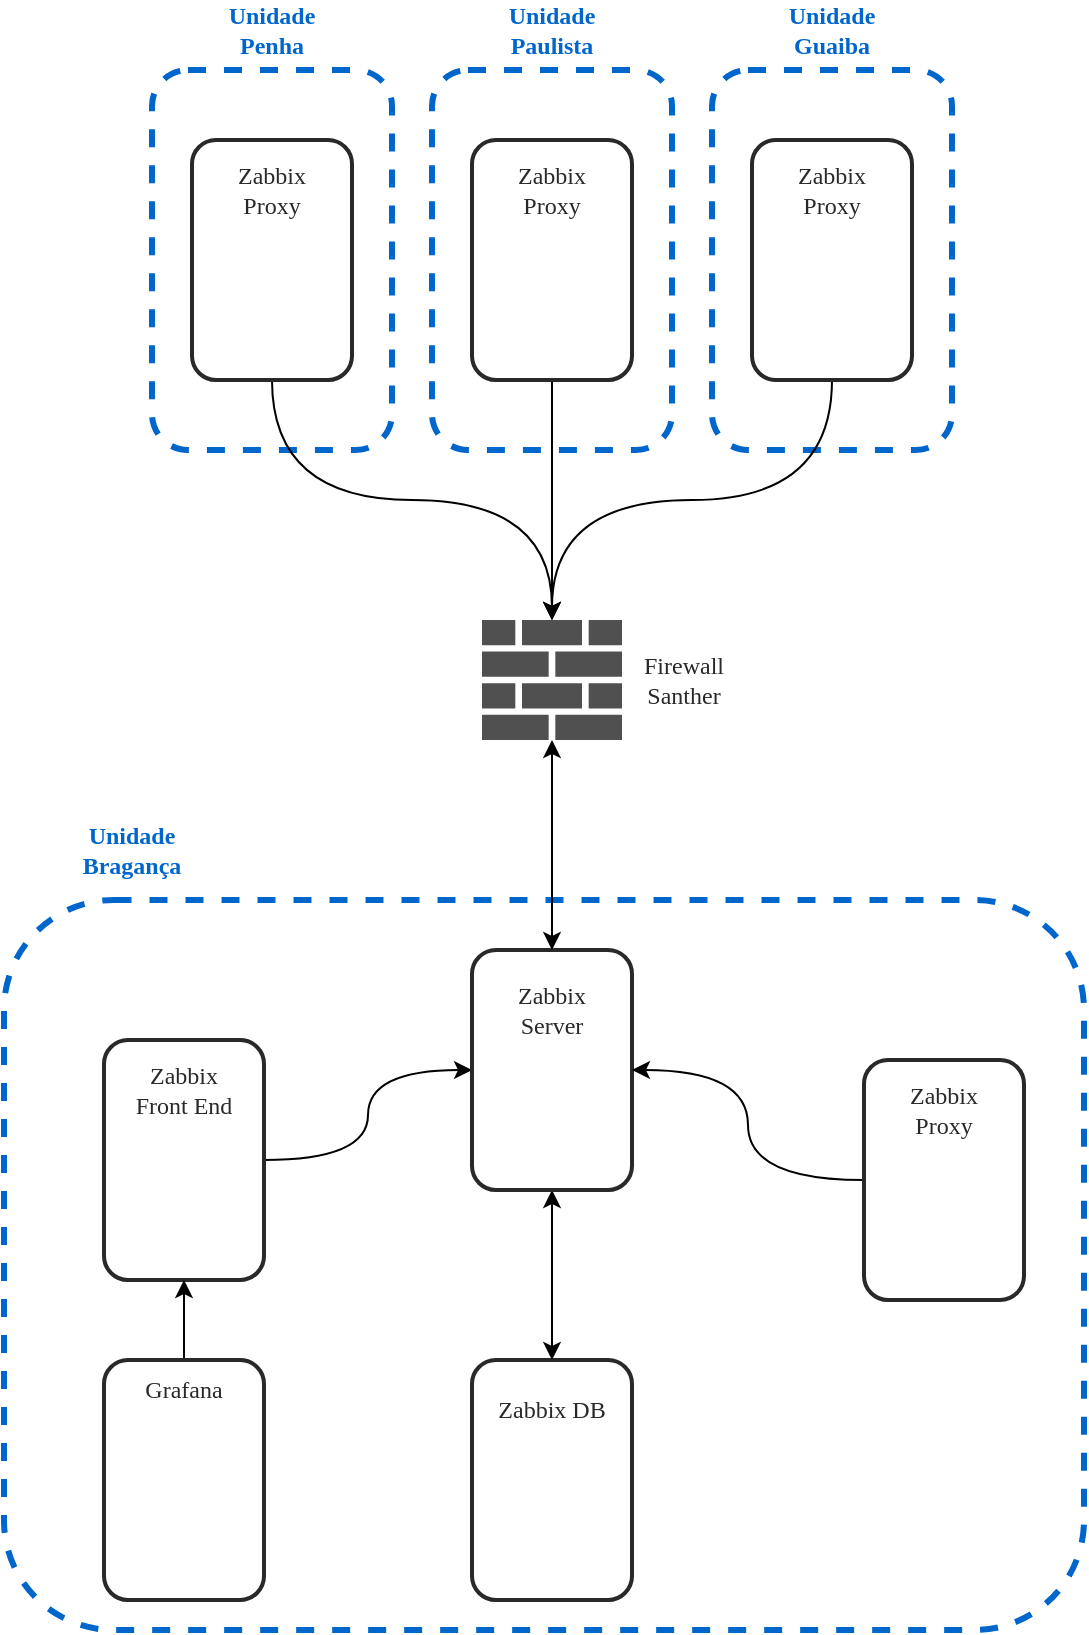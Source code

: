 <mxfile version="21.6.6" type="github">
  <diagram name="Página-1" id="_vKb9bKOPB8C2fhSJEj9">
    <mxGraphModel dx="1062" dy="579" grid="1" gridSize="10" guides="1" tooltips="1" connect="1" arrows="1" fold="1" page="1" pageScale="1" pageWidth="827" pageHeight="1169" math="0" shadow="0">
      <root>
        <mxCell id="0" />
        <mxCell id="1" parent="0" />
        <mxCell id="BhqBlKPTBCf79LWY8nK9-10" value="" style="rounded=1;whiteSpace=wrap;html=1;fillColor=none;strokeWidth=2;strokeColor=#292929;" parent="1" vertex="1">
          <mxGeometry x="414" y="760" width="80" height="120" as="geometry" />
        </mxCell>
        <mxCell id="BhqBlKPTBCf79LWY8nK9-34" value="" style="rounded=1;whiteSpace=wrap;html=1;fillColor=none;strokeColor=#0066CC;dashed=1;strokeWidth=3;" parent="1" vertex="1">
          <mxGeometry x="534" y="115" width="120" height="190" as="geometry" />
        </mxCell>
        <mxCell id="BhqBlKPTBCf79LWY8nK9-30" value="" style="rounded=1;whiteSpace=wrap;html=1;fillColor=none;strokeColor=#0066CC;dashed=1;strokeWidth=3;" parent="1" vertex="1">
          <mxGeometry x="394" y="115" width="120" height="190" as="geometry" />
        </mxCell>
        <mxCell id="BhqBlKPTBCf79LWY8nK9-26" value="" style="rounded=1;whiteSpace=wrap;html=1;fillColor=none;strokeColor=#0066CC;dashed=1;strokeWidth=3;" parent="1" vertex="1">
          <mxGeometry x="254" y="115" width="120" height="190" as="geometry" />
        </mxCell>
        <mxCell id="BhqBlKPTBCf79LWY8nK9-22" value="" style="rounded=1;whiteSpace=wrap;html=1;fillColor=none;strokeColor=#0066CC;dashed=1;strokeWidth=3;movable=1;resizable=1;rotatable=1;deletable=1;editable=1;locked=0;connectable=1;" parent="1" vertex="1">
          <mxGeometry x="180" y="530" width="540" height="365" as="geometry" />
        </mxCell>
        <mxCell id="BhqBlKPTBCf79LWY8nK9-57" style="edgeStyle=orthogonalEdgeStyle;rounded=0;orthogonalLoop=1;jettySize=auto;html=1;entryX=0;entryY=0.5;entryDx=0;entryDy=0;curved=1;" parent="1" source="BhqBlKPTBCf79LWY8nK9-3" target="BhqBlKPTBCf79LWY8nK9-11" edge="1">
          <mxGeometry relative="1" as="geometry" />
        </mxCell>
        <mxCell id="BhqBlKPTBCf79LWY8nK9-3" value="" style="rounded=1;whiteSpace=wrap;html=1;fillColor=none;strokeWidth=2;strokeColor=#292929;" parent="1" vertex="1">
          <mxGeometry x="230" y="600" width="80" height="120" as="geometry" />
        </mxCell>
        <mxCell id="BhqBlKPTBCf79LWY8nK9-58" style="edgeStyle=orthogonalEdgeStyle;rounded=0;orthogonalLoop=1;jettySize=auto;html=1;entryX=0.5;entryY=1;entryDx=0;entryDy=0;curved=1;" parent="1" source="BhqBlKPTBCf79LWY8nK9-4" target="BhqBlKPTBCf79LWY8nK9-3" edge="1">
          <mxGeometry relative="1" as="geometry" />
        </mxCell>
        <mxCell id="BhqBlKPTBCf79LWY8nK9-4" value="" style="rounded=1;whiteSpace=wrap;html=1;fillColor=none;strokeWidth=2;strokeColor=#292929;" parent="1" vertex="1">
          <mxGeometry x="230" y="760" width="80" height="120" as="geometry" />
        </mxCell>
        <mxCell id="BhqBlKPTBCf79LWY8nK9-5" value="&lt;font data-font-src=&quot;https://fonts.googleapis.com/css?family=REM&quot; face=&quot;REM&quot; color=&quot;#292929&quot;&gt;Grafana&lt;/font&gt;" style="text;html=1;strokeColor=none;fillColor=none;align=center;verticalAlign=middle;whiteSpace=wrap;rounded=0;" parent="1" vertex="1">
          <mxGeometry x="240" y="760" width="60" height="30" as="geometry" />
        </mxCell>
        <mxCell id="BhqBlKPTBCf79LWY8nK9-6" value="&lt;font face=&quot;REM&quot; color=&quot;#292929&quot;&gt;Zabbix Server&lt;br&gt;&lt;/font&gt;" style="text;html=1;strokeColor=none;fillColor=none;align=center;verticalAlign=middle;whiteSpace=wrap;rounded=0;" parent="1" vertex="1">
          <mxGeometry x="424" y="570" width="60" height="30" as="geometry" />
        </mxCell>
        <mxCell id="BhqBlKPTBCf79LWY8nK9-8" value="&lt;font face=&quot;REM&quot; color=&quot;#292929&quot;&gt;Zabbix DB&lt;br&gt;&lt;/font&gt;" style="text;html=1;strokeColor=none;fillColor=none;align=center;verticalAlign=middle;whiteSpace=wrap;rounded=0;" parent="1" vertex="1">
          <mxGeometry x="424" y="770" width="60" height="30" as="geometry" />
        </mxCell>
        <mxCell id="BhqBlKPTBCf79LWY8nK9-9" value="&lt;font face=&quot;REM&quot; color=&quot;#292929&quot;&gt;Zabbix Front End&lt;br&gt;&lt;/font&gt;" style="text;html=1;strokeColor=none;fillColor=none;align=center;verticalAlign=middle;whiteSpace=wrap;rounded=0;" parent="1" vertex="1">
          <mxGeometry x="240" y="610" width="60" height="30" as="geometry" />
        </mxCell>
        <mxCell id="BhqBlKPTBCf79LWY8nK9-45" style="edgeStyle=orthogonalEdgeStyle;rounded=0;orthogonalLoop=1;jettySize=auto;html=1;entryX=0.5;entryY=0;entryDx=0;entryDy=0;curved=1;startArrow=classic;startFill=1;" parent="1" source="BhqBlKPTBCf79LWY8nK9-11" target="BhqBlKPTBCf79LWY8nK9-10" edge="1">
          <mxGeometry relative="1" as="geometry" />
        </mxCell>
        <mxCell id="BhqBlKPTBCf79LWY8nK9-11" value="" style="rounded=1;whiteSpace=wrap;html=1;fillColor=none;strokeWidth=2;strokeColor=#292929;" parent="1" vertex="1">
          <mxGeometry x="414" y="555" width="80" height="120" as="geometry" />
        </mxCell>
        <mxCell id="BhqBlKPTBCf79LWY8nK9-59" style="edgeStyle=orthogonalEdgeStyle;rounded=0;orthogonalLoop=1;jettySize=auto;html=1;entryX=1;entryY=0.5;entryDx=0;entryDy=0;curved=1;" parent="1" source="BhqBlKPTBCf79LWY8nK9-14" target="BhqBlKPTBCf79LWY8nK9-11" edge="1">
          <mxGeometry relative="1" as="geometry" />
        </mxCell>
        <mxCell id="BhqBlKPTBCf79LWY8nK9-14" value="" style="rounded=1;whiteSpace=wrap;html=1;fillColor=none;strokeWidth=2;strokeColor=#292929;" parent="1" vertex="1">
          <mxGeometry x="610" y="610" width="80" height="120" as="geometry" />
        </mxCell>
        <mxCell id="BhqBlKPTBCf79LWY8nK9-15" value="&lt;font face=&quot;REM&quot; color=&quot;#292929&quot;&gt;Zabbix Proxy&lt;br&gt;&lt;/font&gt;" style="text;html=1;strokeColor=none;fillColor=none;align=center;verticalAlign=middle;whiteSpace=wrap;rounded=0;" parent="1" vertex="1">
          <mxGeometry x="620" y="620" width="60" height="30" as="geometry" />
        </mxCell>
        <mxCell id="BhqBlKPTBCf79LWY8nK9-23" value="&lt;font data-font-src=&quot;https://fonts.googleapis.com/css?family=DM+Sans&quot; face=&quot;DM Sans&quot; color=&quot;#0066cc&quot;&gt;&lt;b&gt;Unidade Bragança&lt;/b&gt;&lt;/font&gt;" style="text;html=1;strokeColor=none;fillColor=none;align=center;verticalAlign=middle;whiteSpace=wrap;rounded=0;" parent="1" vertex="1">
          <mxGeometry x="214" y="490" width="60" height="30" as="geometry" />
        </mxCell>
        <mxCell id="X75-thCO1ZUm03Rcu39C-5" style="edgeStyle=orthogonalEdgeStyle;rounded=0;orthogonalLoop=1;jettySize=auto;html=1;exitX=0.5;exitY=1;exitDx=0;exitDy=0;curved=1;" edge="1" parent="1" source="BhqBlKPTBCf79LWY8nK9-24" target="BhqBlKPTBCf79LWY8nK9-36">
          <mxGeometry relative="1" as="geometry" />
        </mxCell>
        <mxCell id="BhqBlKPTBCf79LWY8nK9-24" value="" style="rounded=1;whiteSpace=wrap;html=1;fillColor=none;strokeWidth=2;strokeColor=#292929;" parent="1" vertex="1">
          <mxGeometry x="274" y="150" width="80" height="120" as="geometry" />
        </mxCell>
        <mxCell id="BhqBlKPTBCf79LWY8nK9-25" value="&lt;font face=&quot;REM&quot; color=&quot;#292929&quot;&gt;Zabbix Proxy&lt;br&gt;&lt;/font&gt;" style="text;html=1;strokeColor=none;fillColor=none;align=center;verticalAlign=middle;whiteSpace=wrap;rounded=0;" parent="1" vertex="1">
          <mxGeometry x="284" y="160" width="60" height="30" as="geometry" />
        </mxCell>
        <mxCell id="BhqBlKPTBCf79LWY8nK9-27" value="&lt;font face=&quot;DM Sans&quot; color=&quot;#0066cc&quot;&gt;&lt;b&gt;Unidade Penha&lt;br&gt;&lt;/b&gt;&lt;/font&gt;" style="text;html=1;strokeColor=none;fillColor=none;align=center;verticalAlign=middle;whiteSpace=wrap;rounded=0;" parent="1" vertex="1">
          <mxGeometry x="284" y="80" width="60" height="30" as="geometry" />
        </mxCell>
        <mxCell id="BhqBlKPTBCf79LWY8nK9-29" value="&lt;font face=&quot;REM&quot; color=&quot;#292929&quot;&gt;Zabbix Proxy&lt;br&gt;&lt;/font&gt;" style="text;html=1;strokeColor=none;fillColor=none;align=center;verticalAlign=middle;whiteSpace=wrap;rounded=0;" parent="1" vertex="1">
          <mxGeometry x="424" y="160" width="60" height="30" as="geometry" />
        </mxCell>
        <mxCell id="BhqBlKPTBCf79LWY8nK9-31" value="&lt;font face=&quot;DM Sans&quot; color=&quot;#0066cc&quot;&gt;&lt;b&gt;Unidade Paulista&lt;br&gt;&lt;/b&gt;&lt;/font&gt;" style="text;html=1;strokeColor=none;fillColor=none;align=center;verticalAlign=middle;whiteSpace=wrap;rounded=0;" parent="1" vertex="1">
          <mxGeometry x="424" y="80" width="60" height="30" as="geometry" />
        </mxCell>
        <mxCell id="X75-thCO1ZUm03Rcu39C-3" style="edgeStyle=orthogonalEdgeStyle;rounded=0;orthogonalLoop=1;jettySize=auto;html=1;curved=1;exitX=0.5;exitY=1;exitDx=0;exitDy=0;" edge="1" parent="1" source="BhqBlKPTBCf79LWY8nK9-32" target="BhqBlKPTBCf79LWY8nK9-36">
          <mxGeometry relative="1" as="geometry" />
        </mxCell>
        <mxCell id="BhqBlKPTBCf79LWY8nK9-32" value="" style="rounded=1;whiteSpace=wrap;html=1;fillColor=none;strokeWidth=2;strokeColor=#292929;" parent="1" vertex="1">
          <mxGeometry x="554" y="150" width="80" height="120" as="geometry" />
        </mxCell>
        <mxCell id="BhqBlKPTBCf79LWY8nK9-33" value="&lt;font face=&quot;REM&quot; color=&quot;#292929&quot;&gt;Zabbix Proxy&lt;br&gt;&lt;/font&gt;" style="text;html=1;strokeColor=none;fillColor=none;align=center;verticalAlign=middle;whiteSpace=wrap;rounded=0;" parent="1" vertex="1">
          <mxGeometry x="564" y="160" width="60" height="30" as="geometry" />
        </mxCell>
        <mxCell id="BhqBlKPTBCf79LWY8nK9-35" value="&lt;font face=&quot;DM Sans&quot; color=&quot;#0066cc&quot;&gt;&lt;b&gt;Unidade Guaiba&lt;br&gt;&lt;/b&gt;&lt;/font&gt;" style="text;html=1;strokeColor=none;fillColor=none;align=center;verticalAlign=middle;whiteSpace=wrap;rounded=0;" parent="1" vertex="1">
          <mxGeometry x="564" y="80" width="60" height="30" as="geometry" />
        </mxCell>
        <mxCell id="X75-thCO1ZUm03Rcu39C-1" style="edgeStyle=orthogonalEdgeStyle;rounded=0;orthogonalLoop=1;jettySize=auto;html=1;entryX=0.5;entryY=0;entryDx=0;entryDy=0;startArrow=classic;startFill=1;" edge="1" parent="1" source="BhqBlKPTBCf79LWY8nK9-36" target="BhqBlKPTBCf79LWY8nK9-11">
          <mxGeometry relative="1" as="geometry" />
        </mxCell>
        <mxCell id="BhqBlKPTBCf79LWY8nK9-36" value="" style="sketch=0;pointerEvents=1;shadow=0;dashed=0;html=1;strokeColor=none;fillColor=#505050;labelPosition=center;verticalLabelPosition=bottom;verticalAlign=top;outlineConnect=0;align=center;shape=mxgraph.office.concepts.firewall;" parent="1" vertex="1">
          <mxGeometry x="419" y="390" width="70" height="60" as="geometry" />
        </mxCell>
        <mxCell id="BhqBlKPTBCf79LWY8nK9-37" value="&lt;font face=&quot;REM&quot; color=&quot;#292929&quot;&gt;Firewall Santher&lt;br&gt;&lt;/font&gt;" style="text;html=1;strokeColor=none;fillColor=none;align=center;verticalAlign=middle;whiteSpace=wrap;rounded=0;" parent="1" vertex="1">
          <mxGeometry x="490" y="405" width="60" height="30" as="geometry" />
        </mxCell>
        <mxCell id="X75-thCO1ZUm03Rcu39C-4" style="edgeStyle=orthogonalEdgeStyle;rounded=0;orthogonalLoop=1;jettySize=auto;html=1;exitX=0.5;exitY=1;exitDx=0;exitDy=0;" edge="1" parent="1" source="BhqBlKPTBCf79LWY8nK9-28" target="BhqBlKPTBCf79LWY8nK9-36">
          <mxGeometry relative="1" as="geometry" />
        </mxCell>
        <mxCell id="BhqBlKPTBCf79LWY8nK9-28" value="" style="rounded=1;whiteSpace=wrap;html=1;fillColor=none;strokeWidth=2;strokeColor=#292929;" parent="1" vertex="1">
          <mxGeometry x="414" y="150" width="80" height="120" as="geometry" />
        </mxCell>
      </root>
    </mxGraphModel>
  </diagram>
</mxfile>
